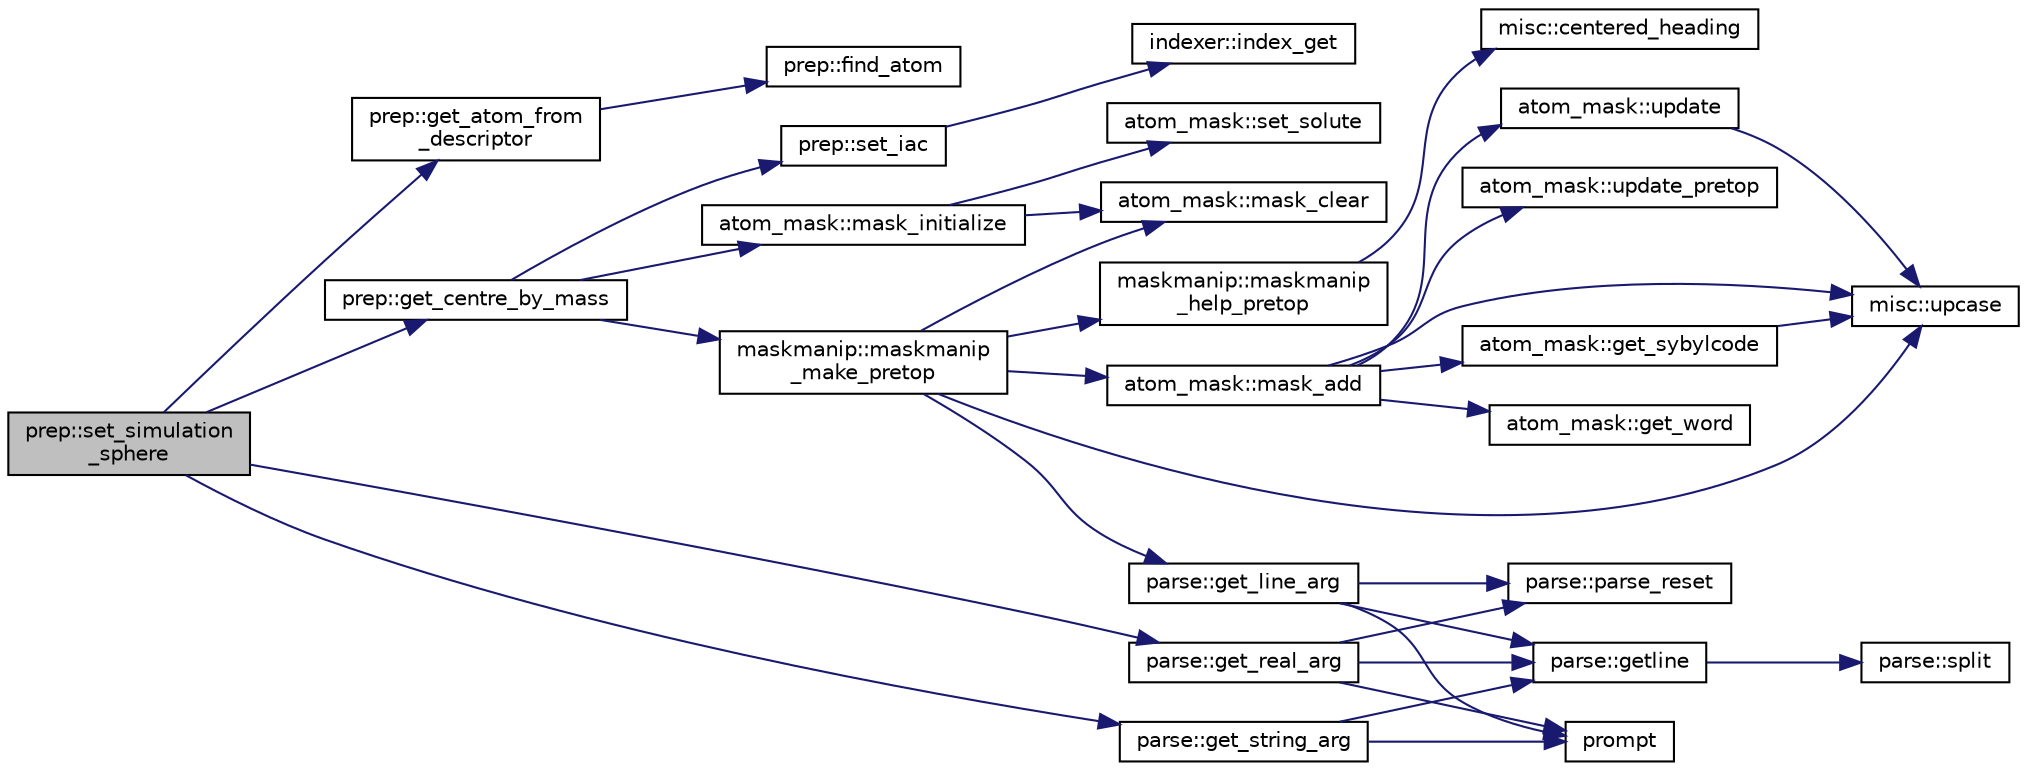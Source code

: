 digraph "prep::set_simulation_sphere"
{
  edge [fontname="Helvetica",fontsize="10",labelfontname="Helvetica",labelfontsize="10"];
  node [fontname="Helvetica",fontsize="10",shape=record];
  rankdir="LR";
  Node1 [label="prep::set_simulation\l_sphere",height=0.2,width=0.4,color="black", fillcolor="grey75", style="filled" fontcolor="black"];
  Node1 -> Node2 [color="midnightblue",fontsize="10",style="solid"];
  Node2 [label="prep::get_atom_from\l_descriptor",height=0.2,width=0.4,color="black", fillcolor="white", style="filled",URL="$classprep.html#aa1417fc48a24a3fd294d10f9254a0a0c"];
  Node2 -> Node3 [color="midnightblue",fontsize="10",style="solid"];
  Node3 [label="prep::find_atom",height=0.2,width=0.4,color="black", fillcolor="white", style="filled",URL="$classprep.html#a65869d9a985447ee3e4a7fd579b55c0a"];
  Node1 -> Node4 [color="midnightblue",fontsize="10",style="solid"];
  Node4 [label="prep::get_centre_by_mass",height=0.2,width=0.4,color="black", fillcolor="white", style="filled",URL="$classprep.html#ac5cb1bd82cdabbd55089747c70946e9f"];
  Node4 -> Node5 [color="midnightblue",fontsize="10",style="solid"];
  Node5 [label="atom_mask::mask_initialize",height=0.2,width=0.4,color="black", fillcolor="white", style="filled",URL="$classatom__mask.html#a37135eea76c381c4aacee5cc9fbce046"];
  Node5 -> Node6 [color="midnightblue",fontsize="10",style="solid"];
  Node6 [label="atom_mask::mask_clear",height=0.2,width=0.4,color="black", fillcolor="white", style="filled",URL="$classatom__mask.html#aa33256b4eb2abd74f319e47e7f9c67b8"];
  Node5 -> Node7 [color="midnightblue",fontsize="10",style="solid"];
  Node7 [label="atom_mask::set_solute",height=0.2,width=0.4,color="black", fillcolor="white", style="filled",URL="$classatom__mask.html#a4d3aff857c97591b916a1ee064cb7cef"];
  Node4 -> Node8 [color="midnightblue",fontsize="10",style="solid"];
  Node8 [label="maskmanip::maskmanip\l_make_pretop",height=0.2,width=0.4,color="black", fillcolor="white", style="filled",URL="$classmaskmanip.html#aa7d710d064627916cae7417ab446621c"];
  Node8 -> Node9 [color="midnightblue",fontsize="10",style="solid"];
  Node9 [label="parse::get_line_arg",height=0.2,width=0.4,color="black", fillcolor="white", style="filled",URL="$classparse.html#a76068663dfa765e2a4d8e0f9bf4017a8"];
  Node9 -> Node10 [color="midnightblue",fontsize="10",style="solid"];
  Node10 [label="parse::getline",height=0.2,width=0.4,color="black", fillcolor="white", style="filled",URL="$classparse.html#a362c49175b5f2d7f582dde6cb7b871af"];
  Node10 -> Node11 [color="midnightblue",fontsize="10",style="solid"];
  Node11 [label="parse::split",height=0.2,width=0.4,color="black", fillcolor="white", style="filled",URL="$classparse.html#a431f0c36309d6174287bde5e4d0e78e8"];
  Node9 -> Node12 [color="midnightblue",fontsize="10",style="solid"];
  Node12 [label="parse::parse_reset",height=0.2,width=0.4,color="black", fillcolor="white", style="filled",URL="$classparse.html#ab0b0c4663024ac8a04d78628109e5215"];
  Node9 -> Node13 [color="midnightblue",fontsize="10",style="solid"];
  Node13 [label="prompt",height=0.2,width=0.4,color="black", fillcolor="white", style="filled",URL="$qfep_8f90.html#a897ce0488192cf7f2a3ca4d41e5d73e3"];
  Node8 -> Node14 [color="midnightblue",fontsize="10",style="solid"];
  Node14 [label="atom_mask::mask_add",height=0.2,width=0.4,color="black", fillcolor="white", style="filled",URL="$classatom__mask.html#ad0a7fae4495fbbde287b61adf5b41d62"];
  Node14 -> Node15 [color="midnightblue",fontsize="10",style="solid"];
  Node15 [label="atom_mask::get_sybylcode",height=0.2,width=0.4,color="black", fillcolor="white", style="filled",URL="$classatom__mask.html#a517aeb28af6ea93d97770ace5268b5ee"];
  Node15 -> Node16 [color="midnightblue",fontsize="10",style="solid"];
  Node16 [label="misc::upcase",height=0.2,width=0.4,color="black", fillcolor="white", style="filled",URL="$classmisc.html#a3d25ef800766f590365955680ff3ba2c"];
  Node14 -> Node17 [color="midnightblue",fontsize="10",style="solid"];
  Node17 [label="atom_mask::get_word",height=0.2,width=0.4,color="black", fillcolor="white", style="filled",URL="$classatom__mask.html#adfd3923e784e3ccdebf575c61257f0ea"];
  Node14 -> Node16 [color="midnightblue",fontsize="10",style="solid"];
  Node14 -> Node18 [color="midnightblue",fontsize="10",style="solid"];
  Node18 [label="atom_mask::update",height=0.2,width=0.4,color="black", fillcolor="white", style="filled",URL="$classatom__mask.html#a30b962d0b0f89f142ad386569bab3d42"];
  Node18 -> Node16 [color="midnightblue",fontsize="10",style="solid"];
  Node14 -> Node19 [color="midnightblue",fontsize="10",style="solid"];
  Node19 [label="atom_mask::update_pretop",height=0.2,width=0.4,color="black", fillcolor="white", style="filled",URL="$classatom__mask.html#ab6d589c395ac5883f6492a3bb59d61e7"];
  Node8 -> Node6 [color="midnightblue",fontsize="10",style="solid"];
  Node8 -> Node20 [color="midnightblue",fontsize="10",style="solid"];
  Node20 [label="maskmanip::maskmanip\l_help_pretop",height=0.2,width=0.4,color="black", fillcolor="white", style="filled",URL="$classmaskmanip.html#a5763e47ad08d36439f7f196960a00cf7"];
  Node20 -> Node21 [color="midnightblue",fontsize="10",style="solid"];
  Node21 [label="misc::centered_heading",height=0.2,width=0.4,color="black", fillcolor="white", style="filled",URL="$classmisc.html#ac616bbb70212f3216e099c51f3c217f9"];
  Node8 -> Node16 [color="midnightblue",fontsize="10",style="solid"];
  Node4 -> Node22 [color="midnightblue",fontsize="10",style="solid"];
  Node22 [label="prep::set_iac",height=0.2,width=0.4,color="black", fillcolor="white", style="filled",URL="$classprep.html#ac058180472b1eead5ada468b0ddb2a3b"];
  Node22 -> Node23 [color="midnightblue",fontsize="10",style="solid"];
  Node23 [label="indexer::index_get",height=0.2,width=0.4,color="black", fillcolor="white", style="filled",URL="$classindexer.html#a3b93040983a622421fa918a6af566c93"];
  Node1 -> Node24 [color="midnightblue",fontsize="10",style="solid"];
  Node24 [label="parse::get_real_arg",height=0.2,width=0.4,color="black", fillcolor="white", style="filled",URL="$classparse.html#a9941ab0c7c89dad4ed63753dda092274"];
  Node24 -> Node10 [color="midnightblue",fontsize="10",style="solid"];
  Node24 -> Node12 [color="midnightblue",fontsize="10",style="solid"];
  Node24 -> Node13 [color="midnightblue",fontsize="10",style="solid"];
  Node1 -> Node25 [color="midnightblue",fontsize="10",style="solid"];
  Node25 [label="parse::get_string_arg",height=0.2,width=0.4,color="black", fillcolor="white", style="filled",URL="$classparse.html#a17fdf061a0ee443c4a80c24d8e3cd11f"];
  Node25 -> Node10 [color="midnightblue",fontsize="10",style="solid"];
  Node25 -> Node13 [color="midnightblue",fontsize="10",style="solid"];
}
